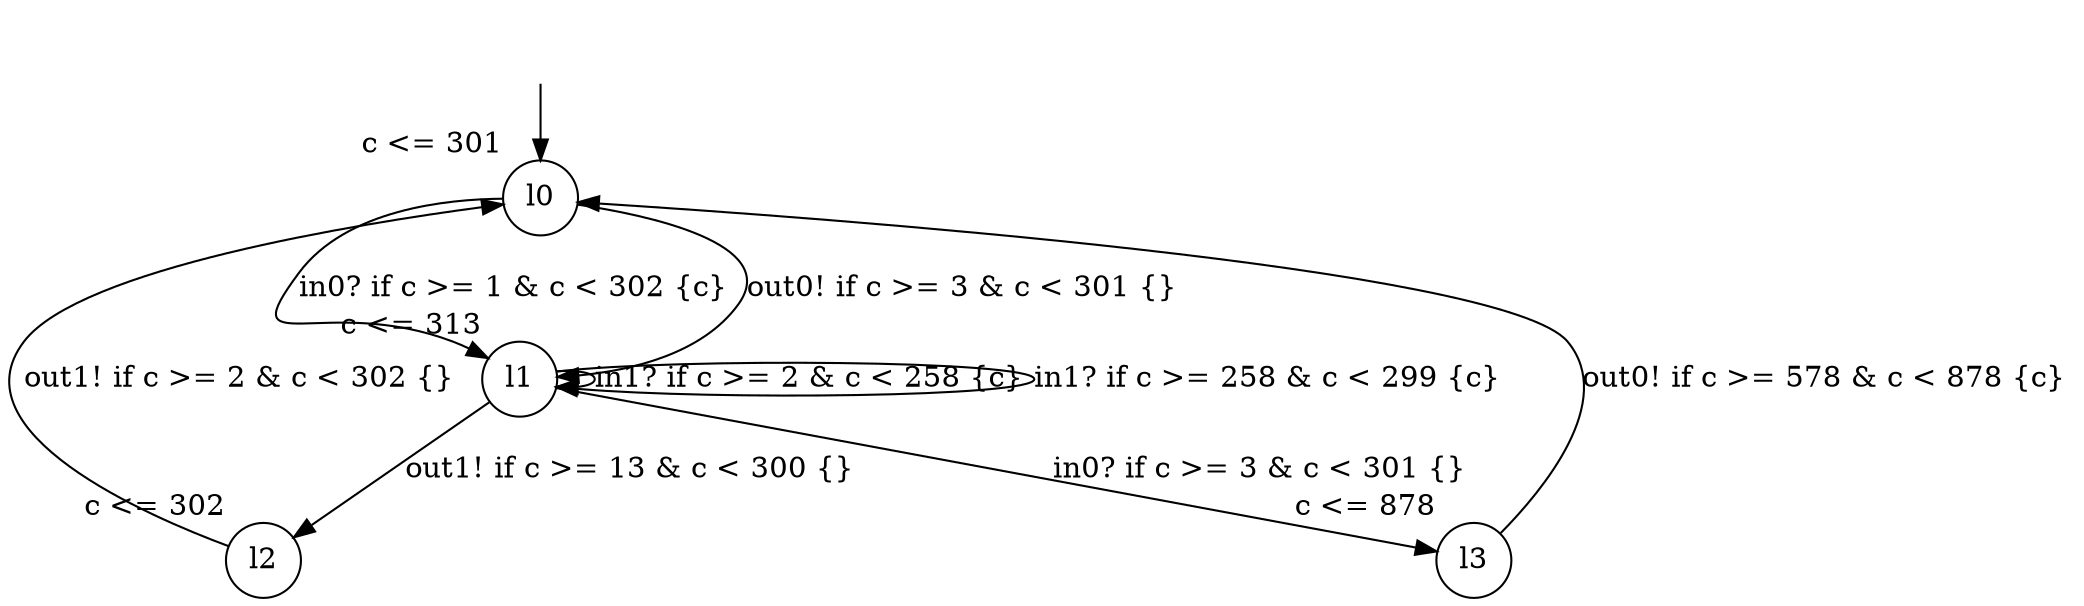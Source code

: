 digraph g {
__start0 [label="" shape="none"];
l0 [shape="circle" margin=0 label="l0", xlabel="c <= 301"];
l1 [shape="circle" margin=0 label="l1", xlabel="c <= 313"];
l2 [shape="circle" margin=0 label="l2", xlabel="c <= 302"];
l3 [shape="circle" margin=0 label="l3", xlabel="c <= 878"];
l0 -> l1 [label="in0? if c >= 1 & c < 302 {c} "];
l0 -> l1 [label="out0! if c >= 3 & c < 301 {} "];
l1 -> l1 [label="in1? if c >= 2 & c < 258 {c} "];
l1 -> l1 [label="in1? if c >= 258 & c < 299 {c} "];
l1 -> l2 [label="out1! if c >= 13 & c < 300 {} "];
l1 -> l3 [label="in0? if c >= 3 & c < 301 {} "];
l2 -> l0 [label="out1! if c >= 2 & c < 302 {} "];
l3 -> l0 [label="out0! if c >= 578 & c < 878 {c} "];
__start0 -> l0;
}

